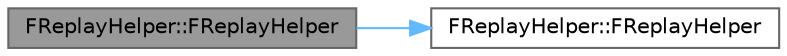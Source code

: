 digraph "FReplayHelper::FReplayHelper"
{
 // INTERACTIVE_SVG=YES
 // LATEX_PDF_SIZE
  bgcolor="transparent";
  edge [fontname=Helvetica,fontsize=10,labelfontname=Helvetica,labelfontsize=10];
  node [fontname=Helvetica,fontsize=10,shape=box,height=0.2,width=0.4];
  rankdir="LR";
  Node1 [id="Node000001",label="FReplayHelper::FReplayHelper",height=0.2,width=0.4,color="gray40", fillcolor="grey60", style="filled", fontcolor="black",tooltip=" "];
  Node1 -> Node2 [id="edge1_Node000001_Node000002",color="steelblue1",style="solid",tooltip=" "];
  Node2 [id="Node000002",label="FReplayHelper::FReplayHelper",height=0.2,width=0.4,color="grey40", fillcolor="white", style="filled",URL="$dd/d07/classFReplayHelper.html#a9d0b653755389274368e00f88937bf79",tooltip=" "];
}
